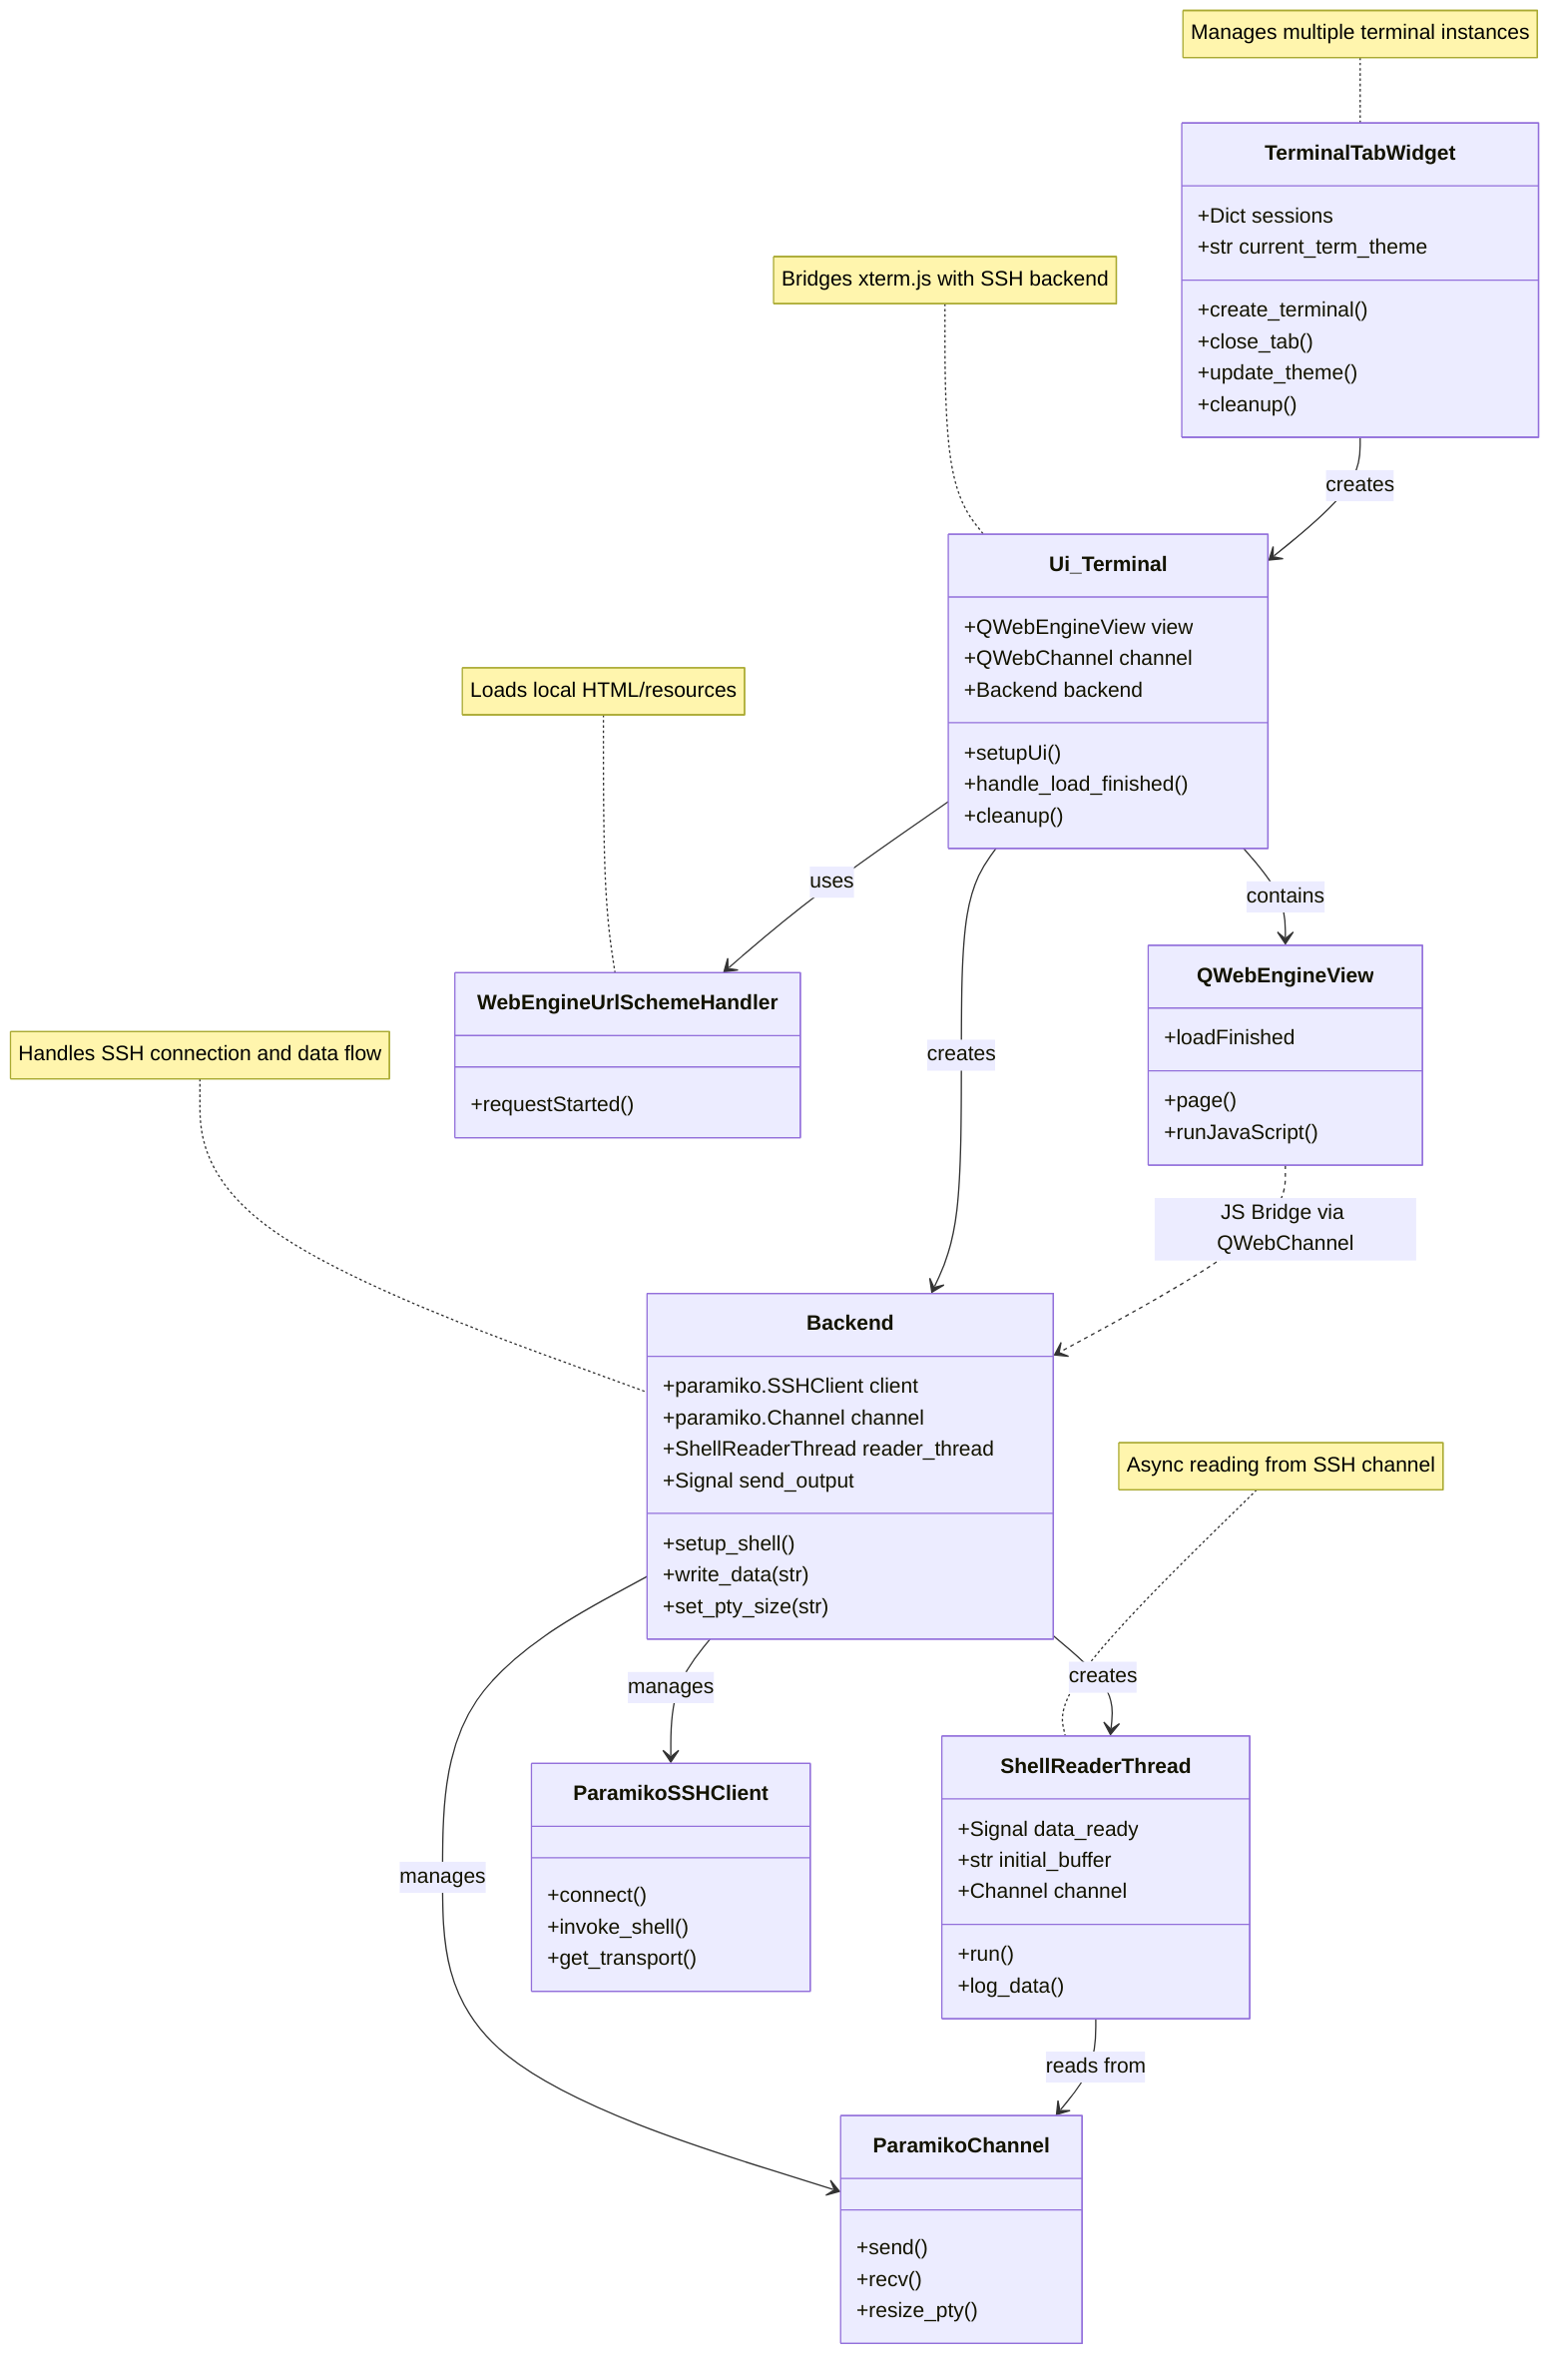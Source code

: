 classDiagram
    class TerminalTabWidget {
        +Dict sessions
        +str current_term_theme
        +create_terminal()
        +close_tab()
        +update_theme()
        +cleanup()
    }

    class Ui_Terminal {
        +QWebEngineView view
        +QWebChannel channel
        +Backend backend
        +setupUi()
        +handle_load_finished()
        +cleanup()
    }

    class QWebEngineView {
        +loadFinished
        +page()
        +runJavaScript()
    }

    class Backend {
        +paramiko.SSHClient client
        +paramiko.Channel channel
        +ShellReaderThread reader_thread
        +Signal send_output
        +setup_shell()
        +write_data(str)
        +set_pty_size(str)
    }

    class ShellReaderThread {
        +Signal data_ready
        +str initial_buffer
        +Channel channel
        +run()
        +log_data()
    }

    class WebEngineUrlSchemeHandler {
        +requestStarted()
    }

    class ParamikoSSHClient {
        +connect()
        +invoke_shell()
        +get_transport()
    }

    class ParamikoChannel {
        +send()
        +recv()
        +resize_pty()
    }

    TerminalTabWidget --> Ui_Terminal : creates
    Ui_Terminal --> QWebEngineView : contains
    Ui_Terminal --> WebEngineUrlSchemeHandler : uses
    Ui_Terminal --> Backend : creates
    Backend --> ParamikoSSHClient : manages
    Backend --> ShellReaderThread : creates
    Backend --> ParamikoChannel : manages
    ShellReaderThread --> ParamikoChannel : reads from
    QWebEngineView ..> Backend : JS Bridge via QWebChannel

    note for TerminalTabWidget "Manages multiple terminal instances"
    note for Ui_Terminal "Bridges xterm.js with SSH backend"
    note for Backend "Handles SSH connection and data flow"
    note for ShellReaderThread "Async reading from SSH channel"
    note for WebEngineUrlSchemeHandler "Loads local HTML/resources"